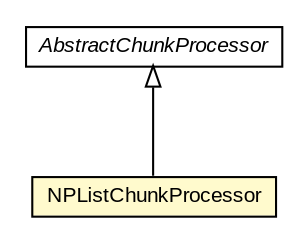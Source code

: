 #!/usr/local/bin/dot
#
# Class diagram 
# Generated by UMLGraph version R5_6-24-gf6e263 (http://www.umlgraph.org/)
#

digraph G {
	edge [fontname="arial",fontsize=10,labelfontname="arial",labelfontsize=10];
	node [fontname="arial",fontsize=10,shape=plaintext];
	nodesep=0.25;
	ranksep=0.5;
	// edu.arizona.biosemantics.semanticmarkup.markupelement.description.ling.extract.AbstractChunkProcessor
	c104071 [label=<<table title="edu.arizona.biosemantics.semanticmarkup.markupelement.description.ling.extract.AbstractChunkProcessor" border="0" cellborder="1" cellspacing="0" cellpadding="2" port="p" href="../AbstractChunkProcessor.html">
		<tr><td><table border="0" cellspacing="0" cellpadding="1">
<tr><td align="center" balign="center"><font face="arial italic"> AbstractChunkProcessor </font></td></tr>
		</table></td></tr>
		</table>>, URL="../AbstractChunkProcessor.html", fontname="arial", fontcolor="black", fontsize=10.0];
	// edu.arizona.biosemantics.semanticmarkup.markupelement.description.ling.extract.lib.NPListChunkProcessor
	c104087 [label=<<table title="edu.arizona.biosemantics.semanticmarkup.markupelement.description.ling.extract.lib.NPListChunkProcessor" border="0" cellborder="1" cellspacing="0" cellpadding="2" port="p" bgcolor="lemonChiffon" href="./NPListChunkProcessor.html">
		<tr><td><table border="0" cellspacing="0" cellpadding="1">
<tr><td align="center" balign="center"> NPListChunkProcessor </td></tr>
		</table></td></tr>
		</table>>, URL="./NPListChunkProcessor.html", fontname="arial", fontcolor="black", fontsize=10.0];
	//edu.arizona.biosemantics.semanticmarkup.markupelement.description.ling.extract.lib.NPListChunkProcessor extends edu.arizona.biosemantics.semanticmarkup.markupelement.description.ling.extract.AbstractChunkProcessor
	c104071:p -> c104087:p [dir=back,arrowtail=empty];
}

